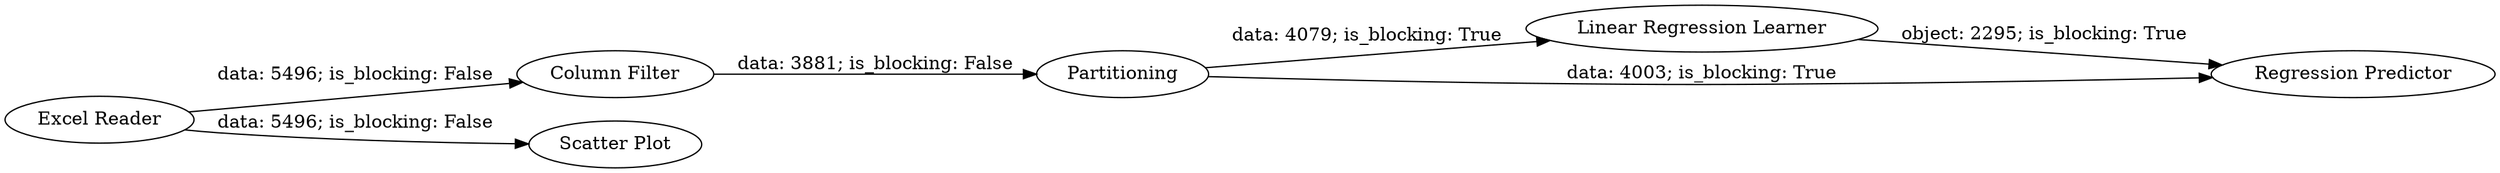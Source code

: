 digraph {
	"-9119675054495093529_4" [label="Linear Regression Learner"]
	"-9119675054495093529_2" [label="Column Filter"]
	"-9119675054495093529_1" [label="Excel Reader"]
	"-9119675054495093529_3" [label=Partitioning]
	"-9119675054495093529_6" [label="Regression Predictor"]
	"-9119675054495093529_5" [label="Scatter Plot"]
	"-9119675054495093529_3" -> "-9119675054495093529_4" [label="data: 4079; is_blocking: True"]
	"-9119675054495093529_4" -> "-9119675054495093529_6" [label="object: 2295; is_blocking: True"]
	"-9119675054495093529_1" -> "-9119675054495093529_5" [label="data: 5496; is_blocking: False"]
	"-9119675054495093529_3" -> "-9119675054495093529_6" [label="data: 4003; is_blocking: True"]
	"-9119675054495093529_2" -> "-9119675054495093529_3" [label="data: 3881; is_blocking: False"]
	"-9119675054495093529_1" -> "-9119675054495093529_2" [label="data: 5496; is_blocking: False"]
	rankdir=LR
}
